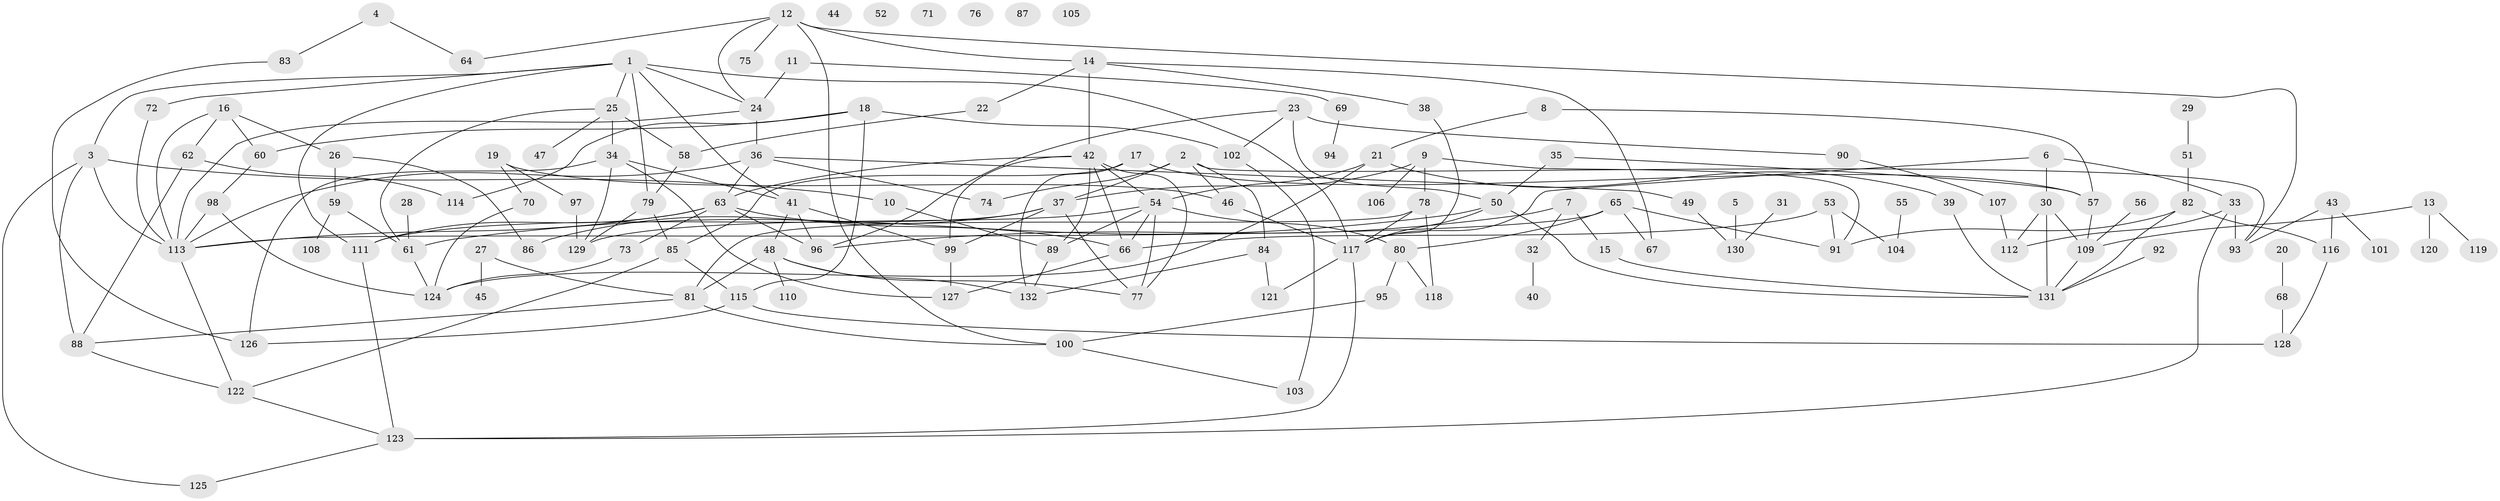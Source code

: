 // Generated by graph-tools (version 1.1) at 2025/49/03/09/25 03:49:04]
// undirected, 132 vertices, 202 edges
graph export_dot {
graph [start="1"]
  node [color=gray90,style=filled];
  1;
  2;
  3;
  4;
  5;
  6;
  7;
  8;
  9;
  10;
  11;
  12;
  13;
  14;
  15;
  16;
  17;
  18;
  19;
  20;
  21;
  22;
  23;
  24;
  25;
  26;
  27;
  28;
  29;
  30;
  31;
  32;
  33;
  34;
  35;
  36;
  37;
  38;
  39;
  40;
  41;
  42;
  43;
  44;
  45;
  46;
  47;
  48;
  49;
  50;
  51;
  52;
  53;
  54;
  55;
  56;
  57;
  58;
  59;
  60;
  61;
  62;
  63;
  64;
  65;
  66;
  67;
  68;
  69;
  70;
  71;
  72;
  73;
  74;
  75;
  76;
  77;
  78;
  79;
  80;
  81;
  82;
  83;
  84;
  85;
  86;
  87;
  88;
  89;
  90;
  91;
  92;
  93;
  94;
  95;
  96;
  97;
  98;
  99;
  100;
  101;
  102;
  103;
  104;
  105;
  106;
  107;
  108;
  109;
  110;
  111;
  112;
  113;
  114;
  115;
  116;
  117;
  118;
  119;
  120;
  121;
  122;
  123;
  124;
  125;
  126;
  127;
  128;
  129;
  130;
  131;
  132;
  1 -- 3;
  1 -- 24;
  1 -- 25;
  1 -- 41;
  1 -- 72;
  1 -- 79;
  1 -- 111;
  1 -- 117;
  2 -- 37;
  2 -- 46;
  2 -- 74;
  2 -- 84;
  2 -- 93;
  3 -- 10;
  3 -- 88;
  3 -- 113;
  3 -- 125;
  4 -- 64;
  4 -- 83;
  5 -- 130;
  6 -- 30;
  6 -- 33;
  6 -- 117;
  7 -- 15;
  7 -- 32;
  7 -- 96;
  8 -- 21;
  8 -- 57;
  9 -- 37;
  9 -- 78;
  9 -- 91;
  9 -- 106;
  10 -- 89;
  11 -- 24;
  11 -- 69;
  12 -- 14;
  12 -- 24;
  12 -- 64;
  12 -- 75;
  12 -- 93;
  12 -- 100;
  13 -- 109;
  13 -- 119;
  13 -- 120;
  14 -- 22;
  14 -- 38;
  14 -- 42;
  14 -- 67;
  15 -- 131;
  16 -- 26;
  16 -- 60;
  16 -- 62;
  16 -- 113;
  17 -- 57;
  17 -- 85;
  17 -- 132;
  18 -- 60;
  18 -- 102;
  18 -- 114;
  18 -- 115;
  19 -- 46;
  19 -- 70;
  19 -- 97;
  20 -- 68;
  21 -- 39;
  21 -- 54;
  21 -- 124;
  22 -- 58;
  23 -- 50;
  23 -- 90;
  23 -- 96;
  23 -- 102;
  24 -- 36;
  24 -- 113;
  25 -- 34;
  25 -- 47;
  25 -- 58;
  25 -- 61;
  26 -- 59;
  26 -- 86;
  27 -- 45;
  27 -- 81;
  28 -- 61;
  29 -- 51;
  30 -- 109;
  30 -- 112;
  30 -- 131;
  31 -- 130;
  32 -- 40;
  33 -- 93;
  33 -- 112;
  33 -- 123;
  34 -- 41;
  34 -- 126;
  34 -- 127;
  34 -- 129;
  35 -- 50;
  35 -- 57;
  36 -- 49;
  36 -- 63;
  36 -- 74;
  36 -- 113;
  37 -- 77;
  37 -- 86;
  37 -- 99;
  37 -- 111;
  38 -- 117;
  39 -- 131;
  41 -- 48;
  41 -- 96;
  41 -- 99;
  42 -- 54;
  42 -- 63;
  42 -- 66;
  42 -- 77;
  42 -- 89;
  42 -- 99;
  43 -- 93;
  43 -- 101;
  43 -- 116;
  46 -- 117;
  48 -- 77;
  48 -- 81;
  48 -- 110;
  48 -- 132;
  49 -- 130;
  50 -- 61;
  50 -- 117;
  50 -- 131;
  51 -- 82;
  53 -- 66;
  53 -- 91;
  53 -- 104;
  54 -- 66;
  54 -- 77;
  54 -- 80;
  54 -- 89;
  54 -- 129;
  55 -- 104;
  56 -- 109;
  57 -- 109;
  58 -- 79;
  59 -- 61;
  59 -- 108;
  60 -- 98;
  61 -- 124;
  62 -- 88;
  62 -- 114;
  63 -- 66;
  63 -- 73;
  63 -- 96;
  63 -- 111;
  63 -- 113;
  65 -- 67;
  65 -- 80;
  65 -- 91;
  65 -- 113;
  66 -- 127;
  68 -- 128;
  69 -- 94;
  70 -- 124;
  72 -- 113;
  73 -- 124;
  78 -- 81;
  78 -- 117;
  78 -- 118;
  79 -- 85;
  79 -- 129;
  80 -- 95;
  80 -- 118;
  81 -- 88;
  81 -- 100;
  82 -- 91;
  82 -- 116;
  82 -- 131;
  83 -- 126;
  84 -- 121;
  84 -- 132;
  85 -- 115;
  85 -- 122;
  88 -- 122;
  89 -- 132;
  90 -- 107;
  92 -- 131;
  95 -- 100;
  97 -- 129;
  98 -- 113;
  98 -- 124;
  99 -- 127;
  100 -- 103;
  102 -- 103;
  107 -- 112;
  109 -- 131;
  111 -- 123;
  113 -- 122;
  115 -- 126;
  115 -- 128;
  116 -- 128;
  117 -- 121;
  117 -- 123;
  122 -- 123;
  123 -- 125;
}
